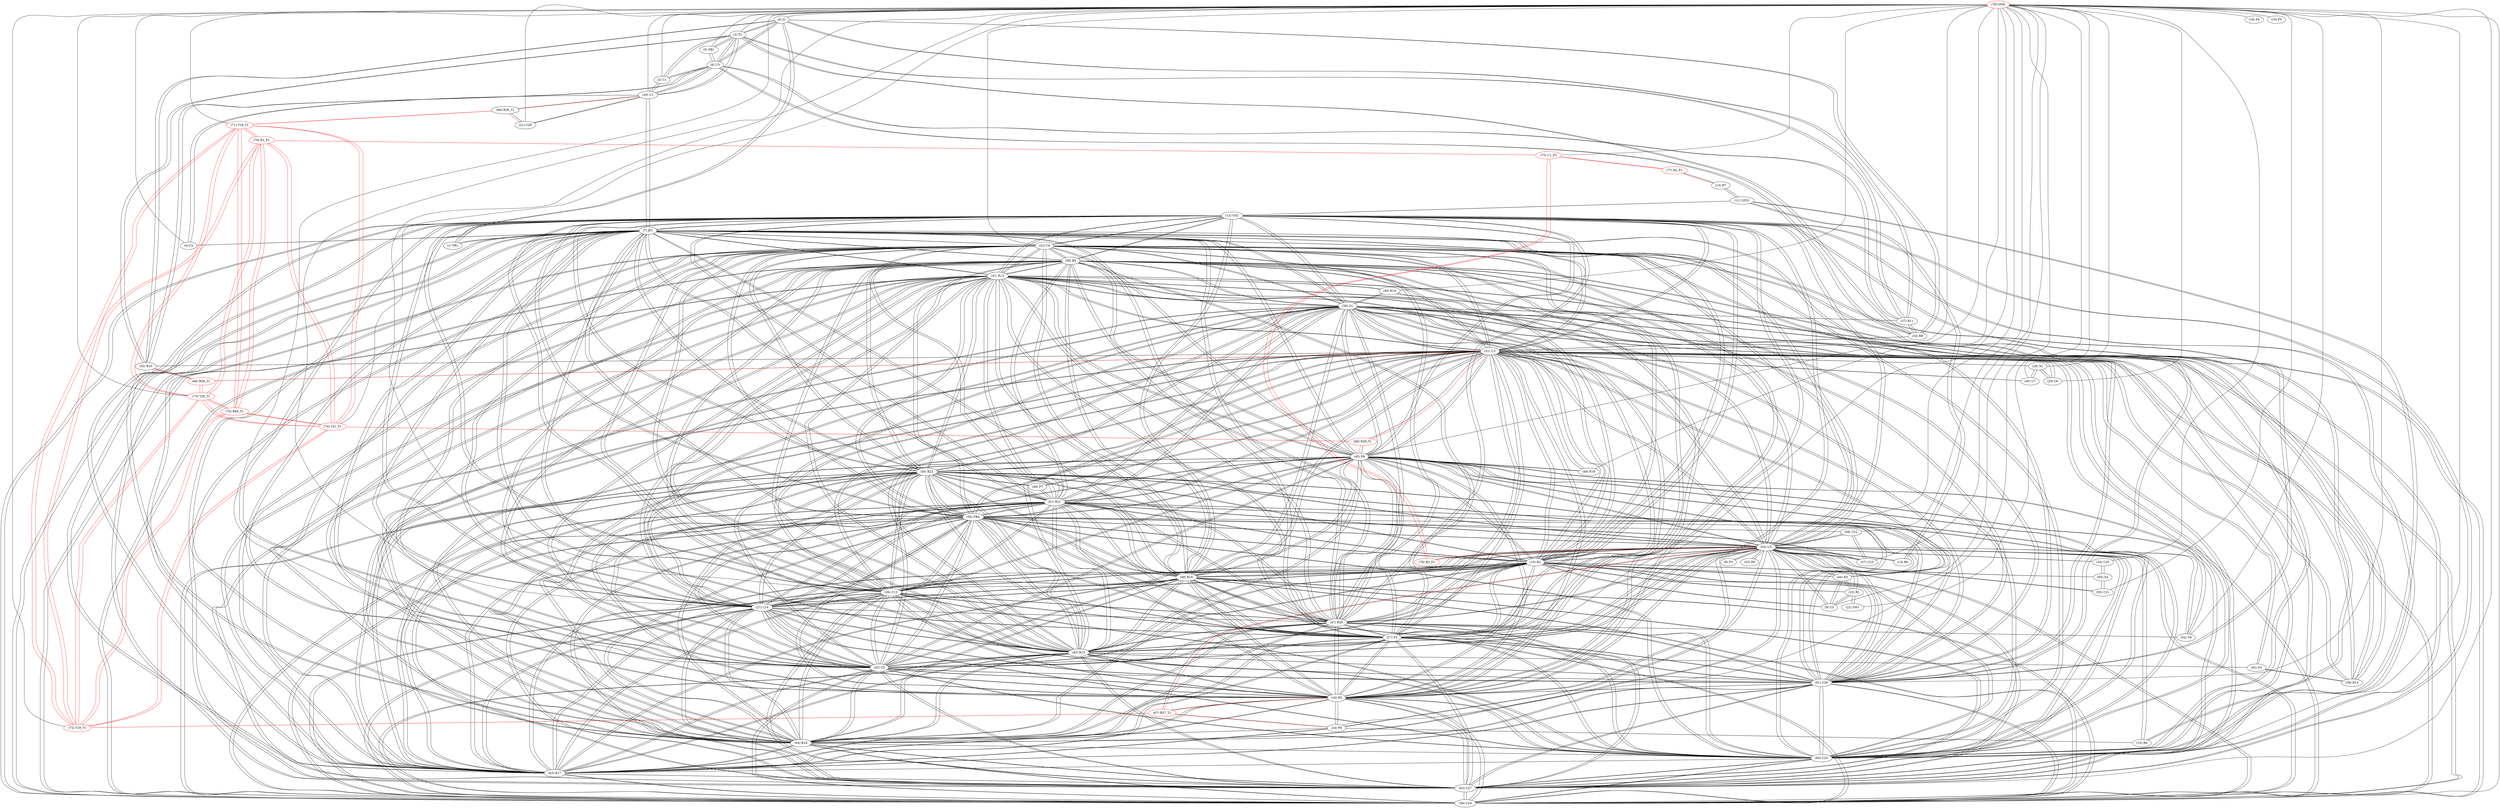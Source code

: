graph {
	0 [label="(0) J1"]
	2 [label="(2) P1"]
	6 [label="(6) U3"]
	35 [label="(35) R10"]
	37 [label="(37) R11"]
	34 [label="(34) R9"]
	1 [label="(1) VR1"]
	1 [label="(1) VR1"]
	0 [label="(0) J1"]
	7 [label="(7) JP1"]
	2 [label="(2) P1"]
	0 [label="(0) J1"]
	6 [label="(6) U3"]
	35 [label="(35) R10"]
	37 [label="(37) R11"]
	34 [label="(34) R9"]
	20 [label="(20) U1"]
	3 [label="(3) C1"]
	5 [label="(5) FB1"]
	3 [label="(3) C1"]
	20 [label="(20) U1"]
	2 [label="(2) P1"]
	6 [label="(6) U3"]
	4 [label="(4) C2"]
	20 [label="(20) U1"]
	7 [label="(7) JP1"]
	5 [label="(5) FB1"]
	6 [label="(6) U3"]
	2 [label="(2) P1"]
	6 [label="(6) U3"]
	2 [label="(2) P1"]
	0 [label="(0) J1"]
	35 [label="(35) R10"]
	37 [label="(37) R11"]
	34 [label="(34) R9"]
	20 [label="(20) U1"]
	3 [label="(3) C1"]
	5 [label="(5) FB1"]
	7 [label="(7) JP1"]
	50 [label="(50) R22"]
	10 [label="(10) R2"]
	51 [label="(51) R21"]
	53 [label="(53) U5"]
	59 [label="(59) C24"]
	62 [label="(62) C27"]
	64 [label="(64) R18"]
	63 [label="(63) R17"]
	60 [label="(60) C25"]
	16 [label="(16) R5"]
	61 [label="(61) C26"]
	31 [label="(31) U2"]
	33 [label="(33) C5"]
	43 [label="(43) R15"]
	17 [label="(17) P3"]
	47 [label="(47) R20"]
	27 [label="(27) C14"]
	45 [label="(45) P9"]
	26 [label="(26) C13"]
	48 [label="(48) R16"]
	38 [label="(38) Q1"]
	12 [label="(12) GS2"]
	56 [label="(56) FB4"]
	41 [label="(41) R12"]
	36 [label="(36) R4"]
	32 [label="(32) C4"]
	1 [label="(1) VR1"]
	4 [label="(4) C2"]
	20 [label="(20) U1"]
	8 [label="(8) P2"]
	53 [label="(53) U5"]
	9 [label="(9) C3"]
	53 [label="(53) U5"]
	10 [label="(10) R2"]
	23 [label="(23) R1"]
	44 [label="(44) R3"]
	10 [label="(10) R2"]
	9 [label="(9) C3"]
	53 [label="(53) U5"]
	23 [label="(23) R1"]
	44 [label="(44) R3"]
	50 [label="(50) R22"]
	51 [label="(51) R21"]
	59 [label="(59) C24"]
	62 [label="(62) C27"]
	64 [label="(64) R18"]
	63 [label="(63) R17"]
	60 [label="(60) C25"]
	16 [label="(16) R5"]
	61 [label="(61) C26"]
	31 [label="(31) U2"]
	33 [label="(33) C5"]
	43 [label="(43) R15"]
	17 [label="(17) P3"]
	47 [label="(47) R20"]
	7 [label="(7) JP1"]
	27 [label="(27) C14"]
	45 [label="(45) P9"]
	26 [label="(26) C13"]
	48 [label="(48) R16"]
	38 [label="(38) Q1"]
	12 [label="(12) GS2"]
	56 [label="(56) FB4"]
	41 [label="(41) R12"]
	36 [label="(36) R4"]
	32 [label="(32) C4"]
	11 [label="(11) LED1"]
	13 [label="(13) R6"]
	14 [label="(14) R7"]
	15 [label="(15) R8"]
	12 [label="(12) GS2"]
	12 [label="(12) GS2"]
	11 [label="(11) LED1"]
	50 [label="(50) R22"]
	10 [label="(10) R2"]
	51 [label="(51) R21"]
	53 [label="(53) U5"]
	59 [label="(59) C24"]
	62 [label="(62) C27"]
	64 [label="(64) R18"]
	63 [label="(63) R17"]
	60 [label="(60) C25"]
	16 [label="(16) R5"]
	61 [label="(61) C26"]
	31 [label="(31) U2"]
	33 [label="(33) C5"]
	43 [label="(43) R15"]
	17 [label="(17) P3"]
	47 [label="(47) R20"]
	7 [label="(7) JP1"]
	27 [label="(27) C14"]
	45 [label="(45) P9"]
	26 [label="(26) C13"]
	48 [label="(48) R16"]
	38 [label="(38) Q1"]
	56 [label="(56) FB4"]
	41 [label="(41) R12"]
	36 [label="(36) R4"]
	32 [label="(32) C4"]
	13 [label="(13) R6"]
	11 [label="(11) LED1"]
	53 [label="(53) U5"]
	14 [label="(14) R7"]
	11 [label="(11) LED1"]
	77 [label="(77) R2_P1"]
	15 [label="(15) R8"]
	53 [label="(53) U5"]
	24 [label="(24) P8"]
	11 [label="(11) LED1"]
	16 [label="(16) R5"]
	24 [label="(24) P8"]
	53 [label="(53) U5"]
	67 [label="(67) R37_T1"]
	50 [label="(50) R22"]
	10 [label="(10) R2"]
	51 [label="(51) R21"]
	59 [label="(59) C24"]
	62 [label="(62) C27"]
	64 [label="(64) R18"]
	63 [label="(63) R17"]
	60 [label="(60) C25"]
	61 [label="(61) C26"]
	31 [label="(31) U2"]
	33 [label="(33) C5"]
	43 [label="(43) R15"]
	17 [label="(17) P3"]
	47 [label="(47) R20"]
	7 [label="(7) JP1"]
	27 [label="(27) C14"]
	45 [label="(45) P9"]
	26 [label="(26) C13"]
	48 [label="(48) R16"]
	38 [label="(38) Q1"]
	12 [label="(12) GS2"]
	56 [label="(56) FB4"]
	41 [label="(41) R12"]
	36 [label="(36) R4"]
	32 [label="(32) C4"]
	17 [label="(17) P3"]
	50 [label="(50) R22"]
	10 [label="(10) R2"]
	51 [label="(51) R21"]
	53 [label="(53) U5"]
	59 [label="(59) C24"]
	62 [label="(62) C27"]
	64 [label="(64) R18"]
	63 [label="(63) R17"]
	60 [label="(60) C25"]
	16 [label="(16) R5"]
	61 [label="(61) C26"]
	31 [label="(31) U2"]
	33 [label="(33) C5"]
	43 [label="(43) R15"]
	47 [label="(47) R20"]
	7 [label="(7) JP1"]
	27 [label="(27) C14"]
	45 [label="(45) P9"]
	26 [label="(26) C13"]
	48 [label="(48) R16"]
	38 [label="(38) Q1"]
	12 [label="(12) GS2"]
	56 [label="(56) FB4"]
	41 [label="(41) R12"]
	36 [label="(36) R4"]
	32 [label="(32) C4"]
	18 [label="(18) P4"]
	19 [label="(19) P5"]
	20 [label="(20) U1"]
	21 [label="(21) C28"]
	66 [label="(66) R36_T1"]
	4 [label="(4) C2"]
	7 [label="(7) JP1"]
	3 [label="(3) C1"]
	2 [label="(2) P1"]
	6 [label="(6) U3"]
	21 [label="(21) C28"]
	20 [label="(20) U1"]
	66 [label="(66) R36_T1"]
	22 [label="(22) SW1"]
	23 [label="(23) R1"]
	23 [label="(23) R1"]
	22 [label="(22) SW1"]
	9 [label="(9) C3"]
	53 [label="(53) U5"]
	10 [label="(10) R2"]
	44 [label="(44) R3"]
	24 [label="(24) P8"]
	53 [label="(53) U5"]
	63 [label="(63) R17"]
	16 [label="(16) R5"]
	67 [label="(67) R37_T1"]
	15 [label="(15) R8"]
	64 [label="(64) R18"]
	25 [label="(25) P6"]
	53 [label="(53) U5"]
	26 [label="(26) C13"]
	50 [label="(50) R22"]
	10 [label="(10) R2"]
	51 [label="(51) R21"]
	53 [label="(53) U5"]
	59 [label="(59) C24"]
	62 [label="(62) C27"]
	64 [label="(64) R18"]
	63 [label="(63) R17"]
	60 [label="(60) C25"]
	16 [label="(16) R5"]
	61 [label="(61) C26"]
	31 [label="(31) U2"]
	33 [label="(33) C5"]
	43 [label="(43) R15"]
	17 [label="(17) P3"]
	47 [label="(47) R20"]
	7 [label="(7) JP1"]
	27 [label="(27) C14"]
	45 [label="(45) P9"]
	48 [label="(48) R16"]
	38 [label="(38) Q1"]
	12 [label="(12) GS2"]
	56 [label="(56) FB4"]
	41 [label="(41) R12"]
	36 [label="(36) R4"]
	32 [label="(32) C4"]
	27 [label="(27) C14"]
	50 [label="(50) R22"]
	10 [label="(10) R2"]
	51 [label="(51) R21"]
	53 [label="(53) U5"]
	59 [label="(59) C24"]
	62 [label="(62) C27"]
	64 [label="(64) R18"]
	63 [label="(63) R17"]
	60 [label="(60) C25"]
	16 [label="(16) R5"]
	61 [label="(61) C26"]
	31 [label="(31) U2"]
	33 [label="(33) C5"]
	43 [label="(43) R15"]
	17 [label="(17) P3"]
	47 [label="(47) R20"]
	7 [label="(7) JP1"]
	45 [label="(45) P9"]
	26 [label="(26) C13"]
	48 [label="(48) R16"]
	38 [label="(38) Q1"]
	12 [label="(12) GS2"]
	56 [label="(56) FB4"]
	41 [label="(41) R12"]
	36 [label="(36) R4"]
	32 [label="(32) C4"]
	28 [label="(28) X1"]
	31 [label="(31) U2"]
	29 [label="(29) C6"]
	30 [label="(30) C7"]
	29 [label="(29) C6"]
	31 [label="(31) U2"]
	28 [label="(28) X1"]
	30 [label="(30) C7"]
	31 [label="(31) U2"]
	28 [label="(28) X1"]
	31 [label="(31) U2"]
	53 [label="(53) U5"]
	50 [label="(50) R22"]
	10 [label="(10) R2"]
	51 [label="(51) R21"]
	59 [label="(59) C24"]
	62 [label="(62) C27"]
	64 [label="(64) R18"]
	63 [label="(63) R17"]
	60 [label="(60) C25"]
	16 [label="(16) R5"]
	61 [label="(61) C26"]
	33 [label="(33) C5"]
	43 [label="(43) R15"]
	17 [label="(17) P3"]
	47 [label="(47) R20"]
	7 [label="(7) JP1"]
	27 [label="(27) C14"]
	45 [label="(45) P9"]
	26 [label="(26) C13"]
	48 [label="(48) R16"]
	38 [label="(38) Q1"]
	12 [label="(12) GS2"]
	56 [label="(56) FB4"]
	41 [label="(41) R12"]
	36 [label="(36) R4"]
	32 [label="(32) C4"]
	29 [label="(29) C6"]
	28 [label="(28) X1"]
	30 [label="(30) C7"]
	35 [label="(35) R10"]
	68 [label="(68) R38_T1"]
	34 [label="(34) R9"]
	69 [label="(69) R39_T1"]
	52 [label="(52) C8"]
	46 [label="(46) P7"]
	49 [label="(49) R19"]
	39 [label="(39) R13"]
	42 [label="(42) D1"]
	44 [label="(44) R3"]
	32 [label="(32) C4"]
	50 [label="(50) R22"]
	10 [label="(10) R2"]
	51 [label="(51) R21"]
	53 [label="(53) U5"]
	59 [label="(59) C24"]
	62 [label="(62) C27"]
	64 [label="(64) R18"]
	63 [label="(63) R17"]
	60 [label="(60) C25"]
	16 [label="(16) R5"]
	61 [label="(61) C26"]
	31 [label="(31) U2"]
	33 [label="(33) C5"]
	43 [label="(43) R15"]
	17 [label="(17) P3"]
	47 [label="(47) R20"]
	7 [label="(7) JP1"]
	27 [label="(27) C14"]
	45 [label="(45) P9"]
	26 [label="(26) C13"]
	48 [label="(48) R16"]
	38 [label="(38) Q1"]
	12 [label="(12) GS2"]
	56 [label="(56) FB4"]
	41 [label="(41) R12"]
	36 [label="(36) R4"]
	33 [label="(33) C5"]
	50 [label="(50) R22"]
	10 [label="(10) R2"]
	51 [label="(51) R21"]
	53 [label="(53) U5"]
	59 [label="(59) C24"]
	62 [label="(62) C27"]
	64 [label="(64) R18"]
	63 [label="(63) R17"]
	60 [label="(60) C25"]
	16 [label="(16) R5"]
	61 [label="(61) C26"]
	31 [label="(31) U2"]
	43 [label="(43) R15"]
	17 [label="(17) P3"]
	47 [label="(47) R20"]
	7 [label="(7) JP1"]
	27 [label="(27) C14"]
	45 [label="(45) P9"]
	26 [label="(26) C13"]
	48 [label="(48) R16"]
	38 [label="(38) Q1"]
	12 [label="(12) GS2"]
	56 [label="(56) FB4"]
	41 [label="(41) R12"]
	36 [label="(36) R4"]
	32 [label="(32) C4"]
	34 [label="(34) R9"]
	0 [label="(0) J1"]
	37 [label="(37) R11"]
	2 [label="(2) P1"]
	6 [label="(6) U3"]
	31 [label="(31) U2"]
	35 [label="(35) R10"]
	2 [label="(2) P1"]
	0 [label="(0) J1"]
	6 [label="(6) U3"]
	31 [label="(31) U2"]
	68 [label="(68) R38_T1"]
	36 [label="(36) R4"]
	50 [label="(50) R22"]
	10 [label="(10) R2"]
	51 [label="(51) R21"]
	53 [label="(53) U5"]
	59 [label="(59) C24"]
	62 [label="(62) C27"]
	64 [label="(64) R18"]
	63 [label="(63) R17"]
	60 [label="(60) C25"]
	16 [label="(16) R5"]
	61 [label="(61) C26"]
	31 [label="(31) U2"]
	33 [label="(33) C5"]
	43 [label="(43) R15"]
	17 [label="(17) P3"]
	47 [label="(47) R20"]
	7 [label="(7) JP1"]
	27 [label="(27) C14"]
	45 [label="(45) P9"]
	26 [label="(26) C13"]
	48 [label="(48) R16"]
	38 [label="(38) Q1"]
	12 [label="(12) GS2"]
	56 [label="(56) FB4"]
	41 [label="(41) R12"]
	32 [label="(32) C4"]
	37 [label="(37) R11"]
	0 [label="(0) J1"]
	34 [label="(34) R9"]
	2 [label="(2) P1"]
	6 [label="(6) U3"]
	38 [label="(38) Q1"]
	38 [label="(38) Q1"]
	50 [label="(50) R22"]
	10 [label="(10) R2"]
	51 [label="(51) R21"]
	53 [label="(53) U5"]
	59 [label="(59) C24"]
	62 [label="(62) C27"]
	64 [label="(64) R18"]
	63 [label="(63) R17"]
	60 [label="(60) C25"]
	16 [label="(16) R5"]
	61 [label="(61) C26"]
	31 [label="(31) U2"]
	33 [label="(33) C5"]
	43 [label="(43) R15"]
	17 [label="(17) P3"]
	47 [label="(47) R20"]
	7 [label="(7) JP1"]
	27 [label="(27) C14"]
	45 [label="(45) P9"]
	26 [label="(26) C13"]
	48 [label="(48) R16"]
	12 [label="(12) GS2"]
	56 [label="(56) FB4"]
	41 [label="(41) R12"]
	36 [label="(36) R4"]
	32 [label="(32) C4"]
	40 [label="(40) R14"]
	39 [label="(39) R13"]
	37 [label="(37) R11"]
	39 [label="(39) R13"]
	41 [label="(41) R12"]
	40 [label="(40) R14"]
	38 [label="(38) Q1"]
	31 [label="(31) U2"]
	42 [label="(42) D1"]
	40 [label="(40) R14"]
	41 [label="(41) R12"]
	38 [label="(38) Q1"]
	39 [label="(39) R13"]
	41 [label="(41) R12"]
	50 [label="(50) R22"]
	10 [label="(10) R2"]
	51 [label="(51) R21"]
	53 [label="(53) U5"]
	59 [label="(59) C24"]
	62 [label="(62) C27"]
	64 [label="(64) R18"]
	63 [label="(63) R17"]
	60 [label="(60) C25"]
	16 [label="(16) R5"]
	61 [label="(61) C26"]
	31 [label="(31) U2"]
	33 [label="(33) C5"]
	43 [label="(43) R15"]
	17 [label="(17) P3"]
	47 [label="(47) R20"]
	7 [label="(7) JP1"]
	27 [label="(27) C14"]
	45 [label="(45) P9"]
	26 [label="(26) C13"]
	48 [label="(48) R16"]
	38 [label="(38) Q1"]
	12 [label="(12) GS2"]
	56 [label="(56) FB4"]
	36 [label="(36) R4"]
	32 [label="(32) C4"]
	40 [label="(40) R14"]
	39 [label="(39) R13"]
	42 [label="(42) D1"]
	31 [label="(31) U2"]
	39 [label="(39) R13"]
	43 [label="(43) R15"]
	43 [label="(43) R15"]
	50 [label="(50) R22"]
	10 [label="(10) R2"]
	51 [label="(51) R21"]
	53 [label="(53) U5"]
	59 [label="(59) C24"]
	62 [label="(62) C27"]
	64 [label="(64) R18"]
	63 [label="(63) R17"]
	60 [label="(60) C25"]
	16 [label="(16) R5"]
	61 [label="(61) C26"]
	31 [label="(31) U2"]
	33 [label="(33) C5"]
	17 [label="(17) P3"]
	47 [label="(47) R20"]
	7 [label="(7) JP1"]
	27 [label="(27) C14"]
	45 [label="(45) P9"]
	26 [label="(26) C13"]
	48 [label="(48) R16"]
	38 [label="(38) Q1"]
	12 [label="(12) GS2"]
	56 [label="(56) FB4"]
	41 [label="(41) R12"]
	36 [label="(36) R4"]
	32 [label="(32) C4"]
	42 [label="(42) D1"]
	44 [label="(44) R3"]
	9 [label="(9) C3"]
	53 [label="(53) U5"]
	10 [label="(10) R2"]
	23 [label="(23) R1"]
	31 [label="(31) U2"]
	45 [label="(45) P9"]
	50 [label="(50) R22"]
	10 [label="(10) R2"]
	51 [label="(51) R21"]
	53 [label="(53) U5"]
	59 [label="(59) C24"]
	62 [label="(62) C27"]
	64 [label="(64) R18"]
	63 [label="(63) R17"]
	60 [label="(60) C25"]
	16 [label="(16) R5"]
	61 [label="(61) C26"]
	31 [label="(31) U2"]
	33 [label="(33) C5"]
	43 [label="(43) R15"]
	17 [label="(17) P3"]
	47 [label="(47) R20"]
	7 [label="(7) JP1"]
	27 [label="(27) C14"]
	26 [label="(26) C13"]
	48 [label="(48) R16"]
	38 [label="(38) Q1"]
	12 [label="(12) GS2"]
	56 [label="(56) FB4"]
	41 [label="(41) R12"]
	36 [label="(36) R4"]
	32 [label="(32) C4"]
	69 [label="(69) R39_T1"]
	52 [label="(52) C8"]
	49 [label="(49) R19"]
	46 [label="(46) P7"]
	31 [label="(31) U2"]
	51 [label="(51) R21"]
	50 [label="(50) R22"]
	47 [label="(47) R20"]
	50 [label="(50) R22"]
	10 [label="(10) R2"]
	51 [label="(51) R21"]
	53 [label="(53) U5"]
	59 [label="(59) C24"]
	62 [label="(62) C27"]
	64 [label="(64) R18"]
	63 [label="(63) R17"]
	60 [label="(60) C25"]
	16 [label="(16) R5"]
	61 [label="(61) C26"]
	31 [label="(31) U2"]
	33 [label="(33) C5"]
	43 [label="(43) R15"]
	17 [label="(17) P3"]
	7 [label="(7) JP1"]
	27 [label="(27) C14"]
	45 [label="(45) P9"]
	26 [label="(26) C13"]
	48 [label="(48) R16"]
	38 [label="(38) Q1"]
	12 [label="(12) GS2"]
	56 [label="(56) FB4"]
	41 [label="(41) R12"]
	36 [label="(36) R4"]
	32 [label="(32) C4"]
	52 [label="(52) C8"]
	48 [label="(48) R16"]
	50 [label="(50) R22"]
	10 [label="(10) R2"]
	51 [label="(51) R21"]
	53 [label="(53) U5"]
	59 [label="(59) C24"]
	62 [label="(62) C27"]
	64 [label="(64) R18"]
	63 [label="(63) R17"]
	60 [label="(60) C25"]
	16 [label="(16) R5"]
	61 [label="(61) C26"]
	31 [label="(31) U2"]
	33 [label="(33) C5"]
	43 [label="(43) R15"]
	17 [label="(17) P3"]
	47 [label="(47) R20"]
	7 [label="(7) JP1"]
	27 [label="(27) C14"]
	45 [label="(45) P9"]
	26 [label="(26) C13"]
	38 [label="(38) Q1"]
	12 [label="(12) GS2"]
	56 [label="(56) FB4"]
	41 [label="(41) R12"]
	36 [label="(36) R4"]
	32 [label="(32) C4"]
	49 [label="(49) R19"]
	31 [label="(31) U2"]
	45 [label="(45) P9"]
	50 [label="(50) R22"]
	10 [label="(10) R2"]
	51 [label="(51) R21"]
	53 [label="(53) U5"]
	59 [label="(59) C24"]
	62 [label="(62) C27"]
	64 [label="(64) R18"]
	63 [label="(63) R17"]
	60 [label="(60) C25"]
	16 [label="(16) R5"]
	61 [label="(61) C26"]
	31 [label="(31) U2"]
	33 [label="(33) C5"]
	43 [label="(43) R15"]
	17 [label="(17) P3"]
	47 [label="(47) R20"]
	7 [label="(7) JP1"]
	27 [label="(27) C14"]
	45 [label="(45) P9"]
	26 [label="(26) C13"]
	48 [label="(48) R16"]
	38 [label="(38) Q1"]
	12 [label="(12) GS2"]
	56 [label="(56) FB4"]
	41 [label="(41) R12"]
	36 [label="(36) R4"]
	32 [label="(32) C4"]
	46 [label="(46) P7"]
	51 [label="(51) R21"]
	50 [label="(50) R22"]
	10 [label="(10) R2"]
	53 [label="(53) U5"]
	59 [label="(59) C24"]
	62 [label="(62) C27"]
	64 [label="(64) R18"]
	63 [label="(63) R17"]
	60 [label="(60) C25"]
	16 [label="(16) R5"]
	61 [label="(61) C26"]
	31 [label="(31) U2"]
	33 [label="(33) C5"]
	43 [label="(43) R15"]
	17 [label="(17) P3"]
	47 [label="(47) R20"]
	7 [label="(7) JP1"]
	27 [label="(27) C14"]
	45 [label="(45) P9"]
	26 [label="(26) C13"]
	48 [label="(48) R16"]
	38 [label="(38) Q1"]
	12 [label="(12) GS2"]
	56 [label="(56) FB4"]
	41 [label="(41) R12"]
	36 [label="(36) R4"]
	32 [label="(32) C4"]
	46 [label="(46) P7"]
	52 [label="(52) C8"]
	31 [label="(31) U2"]
	47 [label="(47) R20"]
	45 [label="(45) P9"]
	53 [label="(53) U5"]
	8 [label="(8) P2"]
	24 [label="(24) P8"]
	63 [label="(63) R17"]
	16 [label="(16) R5"]
	67 [label="(67) R37_T1"]
	15 [label="(15) R8"]
	64 [label="(64) R18"]
	25 [label="(25) P6"]
	9 [label="(9) C3"]
	10 [label="(10) R2"]
	23 [label="(23) R1"]
	44 [label="(44) R3"]
	31 [label="(31) U2"]
	13 [label="(13) R6"]
	50 [label="(50) R22"]
	51 [label="(51) R21"]
	59 [label="(59) C24"]
	62 [label="(62) C27"]
	60 [label="(60) C25"]
	61 [label="(61) C26"]
	33 [label="(33) C5"]
	43 [label="(43) R15"]
	17 [label="(17) P3"]
	47 [label="(47) R20"]
	7 [label="(7) JP1"]
	27 [label="(27) C14"]
	45 [label="(45) P9"]
	26 [label="(26) C13"]
	48 [label="(48) R16"]
	38 [label="(38) Q1"]
	12 [label="(12) GS2"]
	56 [label="(56) FB4"]
	41 [label="(41) R12"]
	36 [label="(36) R4"]
	32 [label="(32) C4"]
	55 [label="(55) C21"]
	65 [label="(65) X2"]
	57 [label="(57) C23"]
	58 [label="(58) C22"]
	54 [label="(54) C20"]
	78 [label="(78) R3_P1"]
	54 [label="(54) C20"]
	53 [label="(53) U5"]
	65 [label="(65) X2"]
	55 [label="(55) C21"]
	53 [label="(53) U5"]
	65 [label="(65) X2"]
	56 [label="(56) FB4"]
	50 [label="(50) R22"]
	10 [label="(10) R2"]
	51 [label="(51) R21"]
	53 [label="(53) U5"]
	59 [label="(59) C24"]
	62 [label="(62) C27"]
	64 [label="(64) R18"]
	63 [label="(63) R17"]
	60 [label="(60) C25"]
	16 [label="(16) R5"]
	61 [label="(61) C26"]
	31 [label="(31) U2"]
	33 [label="(33) C5"]
	43 [label="(43) R15"]
	17 [label="(17) P3"]
	47 [label="(47) R20"]
	7 [label="(7) JP1"]
	27 [label="(27) C14"]
	45 [label="(45) P9"]
	26 [label="(26) C13"]
	48 [label="(48) R16"]
	38 [label="(38) Q1"]
	12 [label="(12) GS2"]
	41 [label="(41) R12"]
	36 [label="(36) R4"]
	32 [label="(32) C4"]
	57 [label="(57) C23"]
	58 [label="(58) C22"]
	57 [label="(57) C23"]
	56 [label="(56) FB4"]
	58 [label="(58) C22"]
	53 [label="(53) U5"]
	58 [label="(58) C22"]
	56 [label="(56) FB4"]
	57 [label="(57) C23"]
	53 [label="(53) U5"]
	59 [label="(59) C24"]
	50 [label="(50) R22"]
	10 [label="(10) R2"]
	51 [label="(51) R21"]
	53 [label="(53) U5"]
	62 [label="(62) C27"]
	64 [label="(64) R18"]
	63 [label="(63) R17"]
	60 [label="(60) C25"]
	16 [label="(16) R5"]
	61 [label="(61) C26"]
	31 [label="(31) U2"]
	33 [label="(33) C5"]
	43 [label="(43) R15"]
	17 [label="(17) P3"]
	47 [label="(47) R20"]
	7 [label="(7) JP1"]
	27 [label="(27) C14"]
	45 [label="(45) P9"]
	26 [label="(26) C13"]
	48 [label="(48) R16"]
	38 [label="(38) Q1"]
	12 [label="(12) GS2"]
	56 [label="(56) FB4"]
	41 [label="(41) R12"]
	36 [label="(36) R4"]
	32 [label="(32) C4"]
	60 [label="(60) C25"]
	50 [label="(50) R22"]
	10 [label="(10) R2"]
	51 [label="(51) R21"]
	53 [label="(53) U5"]
	59 [label="(59) C24"]
	62 [label="(62) C27"]
	64 [label="(64) R18"]
	63 [label="(63) R17"]
	16 [label="(16) R5"]
	61 [label="(61) C26"]
	31 [label="(31) U2"]
	33 [label="(33) C5"]
	43 [label="(43) R15"]
	17 [label="(17) P3"]
	47 [label="(47) R20"]
	7 [label="(7) JP1"]
	27 [label="(27) C14"]
	45 [label="(45) P9"]
	26 [label="(26) C13"]
	48 [label="(48) R16"]
	38 [label="(38) Q1"]
	12 [label="(12) GS2"]
	56 [label="(56) FB4"]
	41 [label="(41) R12"]
	36 [label="(36) R4"]
	32 [label="(32) C4"]
	61 [label="(61) C26"]
	50 [label="(50) R22"]
	10 [label="(10) R2"]
	51 [label="(51) R21"]
	53 [label="(53) U5"]
	59 [label="(59) C24"]
	62 [label="(62) C27"]
	64 [label="(64) R18"]
	63 [label="(63) R17"]
	60 [label="(60) C25"]
	16 [label="(16) R5"]
	31 [label="(31) U2"]
	33 [label="(33) C5"]
	43 [label="(43) R15"]
	17 [label="(17) P3"]
	47 [label="(47) R20"]
	7 [label="(7) JP1"]
	27 [label="(27) C14"]
	45 [label="(45) P9"]
	26 [label="(26) C13"]
	48 [label="(48) R16"]
	38 [label="(38) Q1"]
	12 [label="(12) GS2"]
	56 [label="(56) FB4"]
	41 [label="(41) R12"]
	36 [label="(36) R4"]
	32 [label="(32) C4"]
	62 [label="(62) C27"]
	50 [label="(50) R22"]
	10 [label="(10) R2"]
	51 [label="(51) R21"]
	53 [label="(53) U5"]
	59 [label="(59) C24"]
	64 [label="(64) R18"]
	63 [label="(63) R17"]
	60 [label="(60) C25"]
	16 [label="(16) R5"]
	61 [label="(61) C26"]
	31 [label="(31) U2"]
	33 [label="(33) C5"]
	43 [label="(43) R15"]
	17 [label="(17) P3"]
	47 [label="(47) R20"]
	7 [label="(7) JP1"]
	27 [label="(27) C14"]
	45 [label="(45) P9"]
	26 [label="(26) C13"]
	48 [label="(48) R16"]
	38 [label="(38) Q1"]
	12 [label="(12) GS2"]
	56 [label="(56) FB4"]
	41 [label="(41) R12"]
	36 [label="(36) R4"]
	32 [label="(32) C4"]
	63 [label="(63) R17"]
	24 [label="(24) P8"]
	53 [label="(53) U5"]
	50 [label="(50) R22"]
	10 [label="(10) R2"]
	51 [label="(51) R21"]
	59 [label="(59) C24"]
	62 [label="(62) C27"]
	64 [label="(64) R18"]
	60 [label="(60) C25"]
	16 [label="(16) R5"]
	61 [label="(61) C26"]
	31 [label="(31) U2"]
	33 [label="(33) C5"]
	43 [label="(43) R15"]
	17 [label="(17) P3"]
	47 [label="(47) R20"]
	7 [label="(7) JP1"]
	27 [label="(27) C14"]
	45 [label="(45) P9"]
	26 [label="(26) C13"]
	48 [label="(48) R16"]
	38 [label="(38) Q1"]
	12 [label="(12) GS2"]
	56 [label="(56) FB4"]
	41 [label="(41) R12"]
	36 [label="(36) R4"]
	32 [label="(32) C4"]
	64 [label="(64) R18"]
	53 [label="(53) U5"]
	24 [label="(24) P8"]
	50 [label="(50) R22"]
	10 [label="(10) R2"]
	51 [label="(51) R21"]
	59 [label="(59) C24"]
	62 [label="(62) C27"]
	63 [label="(63) R17"]
	60 [label="(60) C25"]
	16 [label="(16) R5"]
	61 [label="(61) C26"]
	31 [label="(31) U2"]
	33 [label="(33) C5"]
	43 [label="(43) R15"]
	17 [label="(17) P3"]
	47 [label="(47) R20"]
	7 [label="(7) JP1"]
	27 [label="(27) C14"]
	45 [label="(45) P9"]
	26 [label="(26) C13"]
	48 [label="(48) R16"]
	38 [label="(38) Q1"]
	12 [label="(12) GS2"]
	56 [label="(56) FB4"]
	41 [label="(41) R12"]
	36 [label="(36) R4"]
	32 [label="(32) C4"]
	65 [label="(65) X2"]
	55 [label="(55) C21"]
	53 [label="(53) U5"]
	54 [label="(54) C20"]
	66 [label="(66) R36_T1"]
	20 [label="(20) U1"]
	21 [label="(21) C28"]
	71 [label="(71) T18_T1"]
	67 [label="(67) R37_T1" color=red]
	16 [label="(16) R5"]
	24 [label="(24) P8"]
	53 [label="(53) U5"]
	72 [label="(72) T19_T1"]
	68 [label="(68) R38_T1" color=red]
	31 [label="(31) U2"]
	35 [label="(35) R10"]
	73 [label="(73) T20_T1"]
	69 [label="(69) R39_T1" color=red]
	45 [label="(45) P9"]
	31 [label="(31) U2"]
	74 [label="(74) T21_T1"]
	70 [label="(70) R40_T1" color=red]
	76 [label="(76) R1_P1"]
	71 [label="(71) T18_T1"]
	74 [label="(74) T21_T1"]
	73 [label="(73) T20_T1"]
	72 [label="(72) T19_T1"]
	71 [label="(71) T18_T1" color=red]
	66 [label="(66) R36_T1"]
	76 [label="(76) R1_P1"]
	74 [label="(74) T21_T1"]
	73 [label="(73) T20_T1"]
	72 [label="(72) T19_T1"]
	70 [label="(70) R40_T1"]
	72 [label="(72) T19_T1" color=red]
	67 [label="(67) R37_T1"]
	76 [label="(76) R1_P1"]
	71 [label="(71) T18_T1"]
	74 [label="(74) T21_T1"]
	73 [label="(73) T20_T1"]
	70 [label="(70) R40_T1"]
	73 [label="(73) T20_T1" color=red]
	68 [label="(68) R38_T1"]
	76 [label="(76) R1_P1"]
	71 [label="(71) T18_T1"]
	74 [label="(74) T21_T1"]
	72 [label="(72) T19_T1"]
	70 [label="(70) R40_T1"]
	74 [label="(74) T21_T1" color=red]
	69 [label="(69) R39_T1"]
	76 [label="(76) R1_P1"]
	71 [label="(71) T18_T1"]
	73 [label="(73) T20_T1"]
	72 [label="(72) T19_T1"]
	70 [label="(70) R40_T1"]
	75 [label="(75) U1_P1" color=red]
	78 [label="(78) R3_P1"]
	77 [label="(77) R2_P1"]
	76 [label="(76) R1_P1"]
	76 [label="(76) R1_P1" color=red]
	71 [label="(71) T18_T1"]
	74 [label="(74) T21_T1"]
	73 [label="(73) T20_T1"]
	72 [label="(72) T19_T1"]
	70 [label="(70) R40_T1"]
	75 [label="(75) U1_P1"]
	77 [label="(77) R2_P1" color=red]
	14 [label="(14) R7"]
	75 [label="(75) U1_P1"]
	78 [label="(78) R3_P1" color=red]
	53 [label="(53) U5"]
	75 [label="(75) U1_P1"]
	79 [label="(79) GND" color=red]
	5 [label="(5) FB1"]
	9 [label="(9) C3"]
	0 [label="(0) J1"]
	4 [label="(4) C2"]
	58 [label="(58) C22"]
	57 [label="(57) C23"]
	3 [label="(3) C1"]
	2 [label="(2) P1"]
	17 [label="(17) P3"]
	62 [label="(62) C27"]
	61 [label="(61) C26"]
	40 [label="(40) R14"]
	32 [label="(32) C4"]
	33 [label="(33) C5"]
	53 [label="(53) U5"]
	59 [label="(59) C24"]
	49 [label="(49) R19"]
	52 [label="(52) C8"]
	45 [label="(45) P9"]
	55 [label="(55) C21"]
	28 [label="(28) X1"]
	60 [label="(60) C25"]
	29 [label="(29) C6"]
	30 [label="(30) C7"]
	54 [label="(54) C20"]
	27 [label="(27) C14"]
	26 [label="(26) C13"]
	31 [label="(31) U2"]
	20 [label="(20) U1"]
	24 [label="(24) P8"]
	21 [label="(21) C28"]
	18 [label="(18) P4"]
	22 [label="(22) SW1"]
	19 [label="(19) P5"]
	73 [label="(73) T20_T1"]
	72 [label="(72) T19_T1"]
	71 [label="(71) T18_T1"]
	74 [label="(74) T21_T1"]
	75 [label="(75) U1_P1"]
	0 -- 2
	0 -- 6
	0 -- 35
	0 -- 37
	0 -- 34
	0 -- 1
	1 -- 0
	1 -- 7
	2 -- 0
	2 -- 6
	2 -- 35
	2 -- 37
	2 -- 34
	2 -- 20
	2 -- 3
	2 -- 5
	3 -- 20
	3 -- 2
	3 -- 6
	4 -- 20
	4 -- 7
	5 -- 6
	5 -- 2
	6 -- 2
	6 -- 0
	6 -- 35
	6 -- 37
	6 -- 34
	6 -- 20
	6 -- 3
	6 -- 5
	7 -- 50
	7 -- 10
	7 -- 51
	7 -- 53
	7 -- 59
	7 -- 62
	7 -- 64
	7 -- 63
	7 -- 60
	7 -- 16
	7 -- 61
	7 -- 31
	7 -- 33
	7 -- 43
	7 -- 17
	7 -- 47
	7 -- 27
	7 -- 45
	7 -- 26
	7 -- 48
	7 -- 38
	7 -- 12
	7 -- 56
	7 -- 41
	7 -- 36
	7 -- 32
	7 -- 1
	7 -- 4
	7 -- 20
	8 -- 53
	9 -- 53
	9 -- 10
	9 -- 23
	9 -- 44
	10 -- 9
	10 -- 53
	10 -- 23
	10 -- 44
	10 -- 50
	10 -- 51
	10 -- 59
	10 -- 62
	10 -- 64
	10 -- 63
	10 -- 60
	10 -- 16
	10 -- 61
	10 -- 31
	10 -- 33
	10 -- 43
	10 -- 17
	10 -- 47
	10 -- 7
	10 -- 27
	10 -- 45
	10 -- 26
	10 -- 48
	10 -- 38
	10 -- 12
	10 -- 56
	10 -- 41
	10 -- 36
	10 -- 32
	11 -- 13
	11 -- 14
	11 -- 15
	11 -- 12
	12 -- 11
	12 -- 50
	12 -- 10
	12 -- 51
	12 -- 53
	12 -- 59
	12 -- 62
	12 -- 64
	12 -- 63
	12 -- 60
	12 -- 16
	12 -- 61
	12 -- 31
	12 -- 33
	12 -- 43
	12 -- 17
	12 -- 47
	12 -- 7
	12 -- 27
	12 -- 45
	12 -- 26
	12 -- 48
	12 -- 38
	12 -- 56
	12 -- 41
	12 -- 36
	12 -- 32
	13 -- 11
	13 -- 53
	14 -- 11
	14 -- 77
	15 -- 53
	15 -- 24
	15 -- 11
	16 -- 24
	16 -- 53
	16 -- 67
	16 -- 50
	16 -- 10
	16 -- 51
	16 -- 59
	16 -- 62
	16 -- 64
	16 -- 63
	16 -- 60
	16 -- 61
	16 -- 31
	16 -- 33
	16 -- 43
	16 -- 17
	16 -- 47
	16 -- 7
	16 -- 27
	16 -- 45
	16 -- 26
	16 -- 48
	16 -- 38
	16 -- 12
	16 -- 56
	16 -- 41
	16 -- 36
	16 -- 32
	17 -- 50
	17 -- 10
	17 -- 51
	17 -- 53
	17 -- 59
	17 -- 62
	17 -- 64
	17 -- 63
	17 -- 60
	17 -- 16
	17 -- 61
	17 -- 31
	17 -- 33
	17 -- 43
	17 -- 47
	17 -- 7
	17 -- 27
	17 -- 45
	17 -- 26
	17 -- 48
	17 -- 38
	17 -- 12
	17 -- 56
	17 -- 41
	17 -- 36
	17 -- 32
	20 -- 21
	20 -- 66
	20 -- 4
	20 -- 7
	20 -- 3
	20 -- 2
	20 -- 6
	21 -- 20
	21 -- 66
	22 -- 23
	23 -- 22
	23 -- 9
	23 -- 53
	23 -- 10
	23 -- 44
	24 -- 53
	24 -- 63
	24 -- 16
	24 -- 67
	24 -- 15
	24 -- 64
	25 -- 53
	26 -- 50
	26 -- 10
	26 -- 51
	26 -- 53
	26 -- 59
	26 -- 62
	26 -- 64
	26 -- 63
	26 -- 60
	26 -- 16
	26 -- 61
	26 -- 31
	26 -- 33
	26 -- 43
	26 -- 17
	26 -- 47
	26 -- 7
	26 -- 27
	26 -- 45
	26 -- 48
	26 -- 38
	26 -- 12
	26 -- 56
	26 -- 41
	26 -- 36
	26 -- 32
	27 -- 50
	27 -- 10
	27 -- 51
	27 -- 53
	27 -- 59
	27 -- 62
	27 -- 64
	27 -- 63
	27 -- 60
	27 -- 16
	27 -- 61
	27 -- 31
	27 -- 33
	27 -- 43
	27 -- 17
	27 -- 47
	27 -- 7
	27 -- 45
	27 -- 26
	27 -- 48
	27 -- 38
	27 -- 12
	27 -- 56
	27 -- 41
	27 -- 36
	27 -- 32
	28 -- 31
	28 -- 29
	28 -- 30
	29 -- 31
	29 -- 28
	30 -- 31
	30 -- 28
	31 -- 53
	31 -- 50
	31 -- 10
	31 -- 51
	31 -- 59
	31 -- 62
	31 -- 64
	31 -- 63
	31 -- 60
	31 -- 16
	31 -- 61
	31 -- 33
	31 -- 43
	31 -- 17
	31 -- 47
	31 -- 7
	31 -- 27
	31 -- 45
	31 -- 26
	31 -- 48
	31 -- 38
	31 -- 12
	31 -- 56
	31 -- 41
	31 -- 36
	31 -- 32
	31 -- 29
	31 -- 28
	31 -- 30
	31 -- 35
	31 -- 68
	31 -- 34
	31 -- 69
	31 -- 52
	31 -- 46
	31 -- 49
	31 -- 39
	31 -- 42
	31 -- 44
	32 -- 50
	32 -- 10
	32 -- 51
	32 -- 53
	32 -- 59
	32 -- 62
	32 -- 64
	32 -- 63
	32 -- 60
	32 -- 16
	32 -- 61
	32 -- 31
	32 -- 33
	32 -- 43
	32 -- 17
	32 -- 47
	32 -- 7
	32 -- 27
	32 -- 45
	32 -- 26
	32 -- 48
	32 -- 38
	32 -- 12
	32 -- 56
	32 -- 41
	32 -- 36
	33 -- 50
	33 -- 10
	33 -- 51
	33 -- 53
	33 -- 59
	33 -- 62
	33 -- 64
	33 -- 63
	33 -- 60
	33 -- 16
	33 -- 61
	33 -- 31
	33 -- 43
	33 -- 17
	33 -- 47
	33 -- 7
	33 -- 27
	33 -- 45
	33 -- 26
	33 -- 48
	33 -- 38
	33 -- 12
	33 -- 56
	33 -- 41
	33 -- 36
	33 -- 32
	34 -- 0
	34 -- 37
	34 -- 2
	34 -- 6
	34 -- 31
	35 -- 2
	35 -- 0
	35 -- 6
	35 -- 31
	35 -- 68
	36 -- 50
	36 -- 10
	36 -- 51
	36 -- 53
	36 -- 59
	36 -- 62
	36 -- 64
	36 -- 63
	36 -- 60
	36 -- 16
	36 -- 61
	36 -- 31
	36 -- 33
	36 -- 43
	36 -- 17
	36 -- 47
	36 -- 7
	36 -- 27
	36 -- 45
	36 -- 26
	36 -- 48
	36 -- 38
	36 -- 12
	36 -- 56
	36 -- 41
	36 -- 32
	37 -- 0
	37 -- 34
	37 -- 2
	37 -- 6
	37 -- 38
	38 -- 50
	38 -- 10
	38 -- 51
	38 -- 53
	38 -- 59
	38 -- 62
	38 -- 64
	38 -- 63
	38 -- 60
	38 -- 16
	38 -- 61
	38 -- 31
	38 -- 33
	38 -- 43
	38 -- 17
	38 -- 47
	38 -- 7
	38 -- 27
	38 -- 45
	38 -- 26
	38 -- 48
	38 -- 12
	38 -- 56
	38 -- 41
	38 -- 36
	38 -- 32
	38 -- 40
	38 -- 39
	38 -- 37
	39 -- 41
	39 -- 40
	39 -- 38
	39 -- 31
	39 -- 42
	40 -- 41
	40 -- 38
	40 -- 39
	41 -- 50
	41 -- 10
	41 -- 51
	41 -- 53
	41 -- 59
	41 -- 62
	41 -- 64
	41 -- 63
	41 -- 60
	41 -- 16
	41 -- 61
	41 -- 31
	41 -- 33
	41 -- 43
	41 -- 17
	41 -- 47
	41 -- 7
	41 -- 27
	41 -- 45
	41 -- 26
	41 -- 48
	41 -- 38
	41 -- 12
	41 -- 56
	41 -- 36
	41 -- 32
	41 -- 40
	41 -- 39
	42 -- 31
	42 -- 39
	42 -- 43
	43 -- 50
	43 -- 10
	43 -- 51
	43 -- 53
	43 -- 59
	43 -- 62
	43 -- 64
	43 -- 63
	43 -- 60
	43 -- 16
	43 -- 61
	43 -- 31
	43 -- 33
	43 -- 17
	43 -- 47
	43 -- 7
	43 -- 27
	43 -- 45
	43 -- 26
	43 -- 48
	43 -- 38
	43 -- 12
	43 -- 56
	43 -- 41
	43 -- 36
	43 -- 32
	43 -- 42
	44 -- 9
	44 -- 53
	44 -- 10
	44 -- 23
	44 -- 31
	45 -- 50
	45 -- 10
	45 -- 51
	45 -- 53
	45 -- 59
	45 -- 62
	45 -- 64
	45 -- 63
	45 -- 60
	45 -- 16
	45 -- 61
	45 -- 31
	45 -- 33
	45 -- 43
	45 -- 17
	45 -- 47
	45 -- 7
	45 -- 27
	45 -- 26
	45 -- 48
	45 -- 38
	45 -- 12
	45 -- 56
	45 -- 41
	45 -- 36
	45 -- 32
	45 -- 69
	45 -- 52
	45 -- 49
	46 -- 31
	46 -- 51
	46 -- 50
	47 -- 50
	47 -- 10
	47 -- 51
	47 -- 53
	47 -- 59
	47 -- 62
	47 -- 64
	47 -- 63
	47 -- 60
	47 -- 16
	47 -- 61
	47 -- 31
	47 -- 33
	47 -- 43
	47 -- 17
	47 -- 7
	47 -- 27
	47 -- 45
	47 -- 26
	47 -- 48
	47 -- 38
	47 -- 12
	47 -- 56
	47 -- 41
	47 -- 36
	47 -- 32
	47 -- 52
	48 -- 50
	48 -- 10
	48 -- 51
	48 -- 53
	48 -- 59
	48 -- 62
	48 -- 64
	48 -- 63
	48 -- 60
	48 -- 16
	48 -- 61
	48 -- 31
	48 -- 33
	48 -- 43
	48 -- 17
	48 -- 47
	48 -- 7
	48 -- 27
	48 -- 45
	48 -- 26
	48 -- 38
	48 -- 12
	48 -- 56
	48 -- 41
	48 -- 36
	48 -- 32
	49 -- 31
	49 -- 45
	50 -- 10
	50 -- 51
	50 -- 53
	50 -- 59
	50 -- 62
	50 -- 64
	50 -- 63
	50 -- 60
	50 -- 16
	50 -- 61
	50 -- 31
	50 -- 33
	50 -- 43
	50 -- 17
	50 -- 47
	50 -- 7
	50 -- 27
	50 -- 45
	50 -- 26
	50 -- 48
	50 -- 38
	50 -- 12
	50 -- 56
	50 -- 41
	50 -- 36
	50 -- 32
	50 -- 46
	51 -- 50
	51 -- 10
	51 -- 53
	51 -- 59
	51 -- 62
	51 -- 64
	51 -- 63
	51 -- 60
	51 -- 16
	51 -- 61
	51 -- 31
	51 -- 33
	51 -- 43
	51 -- 17
	51 -- 47
	51 -- 7
	51 -- 27
	51 -- 45
	51 -- 26
	51 -- 48
	51 -- 38
	51 -- 12
	51 -- 56
	51 -- 41
	51 -- 36
	51 -- 32
	51 -- 46
	52 -- 31
	52 -- 47
	52 -- 45
	53 -- 8
	53 -- 24
	53 -- 63
	53 -- 16
	53 -- 67
	53 -- 15
	53 -- 64
	53 -- 25
	53 -- 9
	53 -- 10
	53 -- 23
	53 -- 44
	53 -- 31
	53 -- 13
	53 -- 50
	53 -- 51
	53 -- 59
	53 -- 62
	53 -- 60
	53 -- 61
	53 -- 33
	53 -- 43
	53 -- 17
	53 -- 47
	53 -- 7
	53 -- 27
	53 -- 45
	53 -- 26
	53 -- 48
	53 -- 38
	53 -- 12
	53 -- 56
	53 -- 41
	53 -- 36
	53 -- 32
	53 -- 55
	53 -- 65
	53 -- 57
	53 -- 58
	53 -- 54
	53 -- 78
	54 -- 53
	54 -- 65
	55 -- 53
	55 -- 65
	56 -- 50
	56 -- 10
	56 -- 51
	56 -- 53
	56 -- 59
	56 -- 62
	56 -- 64
	56 -- 63
	56 -- 60
	56 -- 16
	56 -- 61
	56 -- 31
	56 -- 33
	56 -- 43
	56 -- 17
	56 -- 47
	56 -- 7
	56 -- 27
	56 -- 45
	56 -- 26
	56 -- 48
	56 -- 38
	56 -- 12
	56 -- 41
	56 -- 36
	56 -- 32
	56 -- 57
	56 -- 58
	57 -- 56
	57 -- 58
	57 -- 53
	58 -- 56
	58 -- 57
	58 -- 53
	59 -- 50
	59 -- 10
	59 -- 51
	59 -- 53
	59 -- 62
	59 -- 64
	59 -- 63
	59 -- 60
	59 -- 16
	59 -- 61
	59 -- 31
	59 -- 33
	59 -- 43
	59 -- 17
	59 -- 47
	59 -- 7
	59 -- 27
	59 -- 45
	59 -- 26
	59 -- 48
	59 -- 38
	59 -- 12
	59 -- 56
	59 -- 41
	59 -- 36
	59 -- 32
	60 -- 50
	60 -- 10
	60 -- 51
	60 -- 53
	60 -- 59
	60 -- 62
	60 -- 64
	60 -- 63
	60 -- 16
	60 -- 61
	60 -- 31
	60 -- 33
	60 -- 43
	60 -- 17
	60 -- 47
	60 -- 7
	60 -- 27
	60 -- 45
	60 -- 26
	60 -- 48
	60 -- 38
	60 -- 12
	60 -- 56
	60 -- 41
	60 -- 36
	60 -- 32
	61 -- 50
	61 -- 10
	61 -- 51
	61 -- 53
	61 -- 59
	61 -- 62
	61 -- 64
	61 -- 63
	61 -- 60
	61 -- 16
	61 -- 31
	61 -- 33
	61 -- 43
	61 -- 17
	61 -- 47
	61 -- 7
	61 -- 27
	61 -- 45
	61 -- 26
	61 -- 48
	61 -- 38
	61 -- 12
	61 -- 56
	61 -- 41
	61 -- 36
	61 -- 32
	62 -- 50
	62 -- 10
	62 -- 51
	62 -- 53
	62 -- 59
	62 -- 64
	62 -- 63
	62 -- 60
	62 -- 16
	62 -- 61
	62 -- 31
	62 -- 33
	62 -- 43
	62 -- 17
	62 -- 47
	62 -- 7
	62 -- 27
	62 -- 45
	62 -- 26
	62 -- 48
	62 -- 38
	62 -- 12
	62 -- 56
	62 -- 41
	62 -- 36
	62 -- 32
	63 -- 24
	63 -- 53
	63 -- 50
	63 -- 10
	63 -- 51
	63 -- 59
	63 -- 62
	63 -- 64
	63 -- 60
	63 -- 16
	63 -- 61
	63 -- 31
	63 -- 33
	63 -- 43
	63 -- 17
	63 -- 47
	63 -- 7
	63 -- 27
	63 -- 45
	63 -- 26
	63 -- 48
	63 -- 38
	63 -- 12
	63 -- 56
	63 -- 41
	63 -- 36
	63 -- 32
	64 -- 53
	64 -- 24
	64 -- 50
	64 -- 10
	64 -- 51
	64 -- 59
	64 -- 62
	64 -- 63
	64 -- 60
	64 -- 16
	64 -- 61
	64 -- 31
	64 -- 33
	64 -- 43
	64 -- 17
	64 -- 47
	64 -- 7
	64 -- 27
	64 -- 45
	64 -- 26
	64 -- 48
	64 -- 38
	64 -- 12
	64 -- 56
	64 -- 41
	64 -- 36
	64 -- 32
	65 -- 55
	65 -- 53
	65 -- 54
	66 -- 20 [color=red]
	66 -- 21 [color=red]
	66 -- 71 [color=red]
	67 -- 16 [color=red]
	67 -- 24 [color=red]
	67 -- 53 [color=red]
	67 -- 72 [color=red]
	68 -- 31 [color=red]
	68 -- 35 [color=red]
	68 -- 73 [color=red]
	69 -- 45 [color=red]
	69 -- 31 [color=red]
	69 -- 74 [color=red]
	70 -- 76 [color=red]
	70 -- 71 [color=red]
	70 -- 74 [color=red]
	70 -- 73 [color=red]
	70 -- 72 [color=red]
	71 -- 66 [color=red]
	71 -- 76 [color=red]
	71 -- 74 [color=red]
	71 -- 73 [color=red]
	71 -- 72 [color=red]
	71 -- 70 [color=red]
	72 -- 67 [color=red]
	72 -- 76 [color=red]
	72 -- 71 [color=red]
	72 -- 74 [color=red]
	72 -- 73 [color=red]
	72 -- 70 [color=red]
	73 -- 68 [color=red]
	73 -- 76 [color=red]
	73 -- 71 [color=red]
	73 -- 74 [color=red]
	73 -- 72 [color=red]
	73 -- 70 [color=red]
	74 -- 69 [color=red]
	74 -- 76 [color=red]
	74 -- 71 [color=red]
	74 -- 73 [color=red]
	74 -- 72 [color=red]
	74 -- 70 [color=red]
	75 -- 78 [color=red]
	75 -- 77 [color=red]
	75 -- 76 [color=red]
	76 -- 71 [color=red]
	76 -- 74 [color=red]
	76 -- 73 [color=red]
	76 -- 72 [color=red]
	76 -- 70 [color=red]
	76 -- 75 [color=red]
	77 -- 14 [color=red]
	77 -- 75 [color=red]
	78 -- 53 [color=red]
	78 -- 75 [color=red]
	79 -- 5
	79 -- 9
	79 -- 0
	79 -- 4
	79 -- 58
	79 -- 57
	79 -- 3
	79 -- 2
	79 -- 17
	79 -- 62
	79 -- 61
	79 -- 40
	79 -- 32
	79 -- 33
	79 -- 53
	79 -- 59
	79 -- 49
	79 -- 52
	79 -- 45
	79 -- 55
	79 -- 28
	79 -- 60
	79 -- 29
	79 -- 30
	79 -- 54
	79 -- 27
	79 -- 26
	79 -- 31
	79 -- 20
	79 -- 24
	79 -- 21
	79 -- 18
	79 -- 22
	79 -- 19
	79 -- 73
	79 -- 72
	79 -- 71
	79 -- 74
	79 -- 75
}
